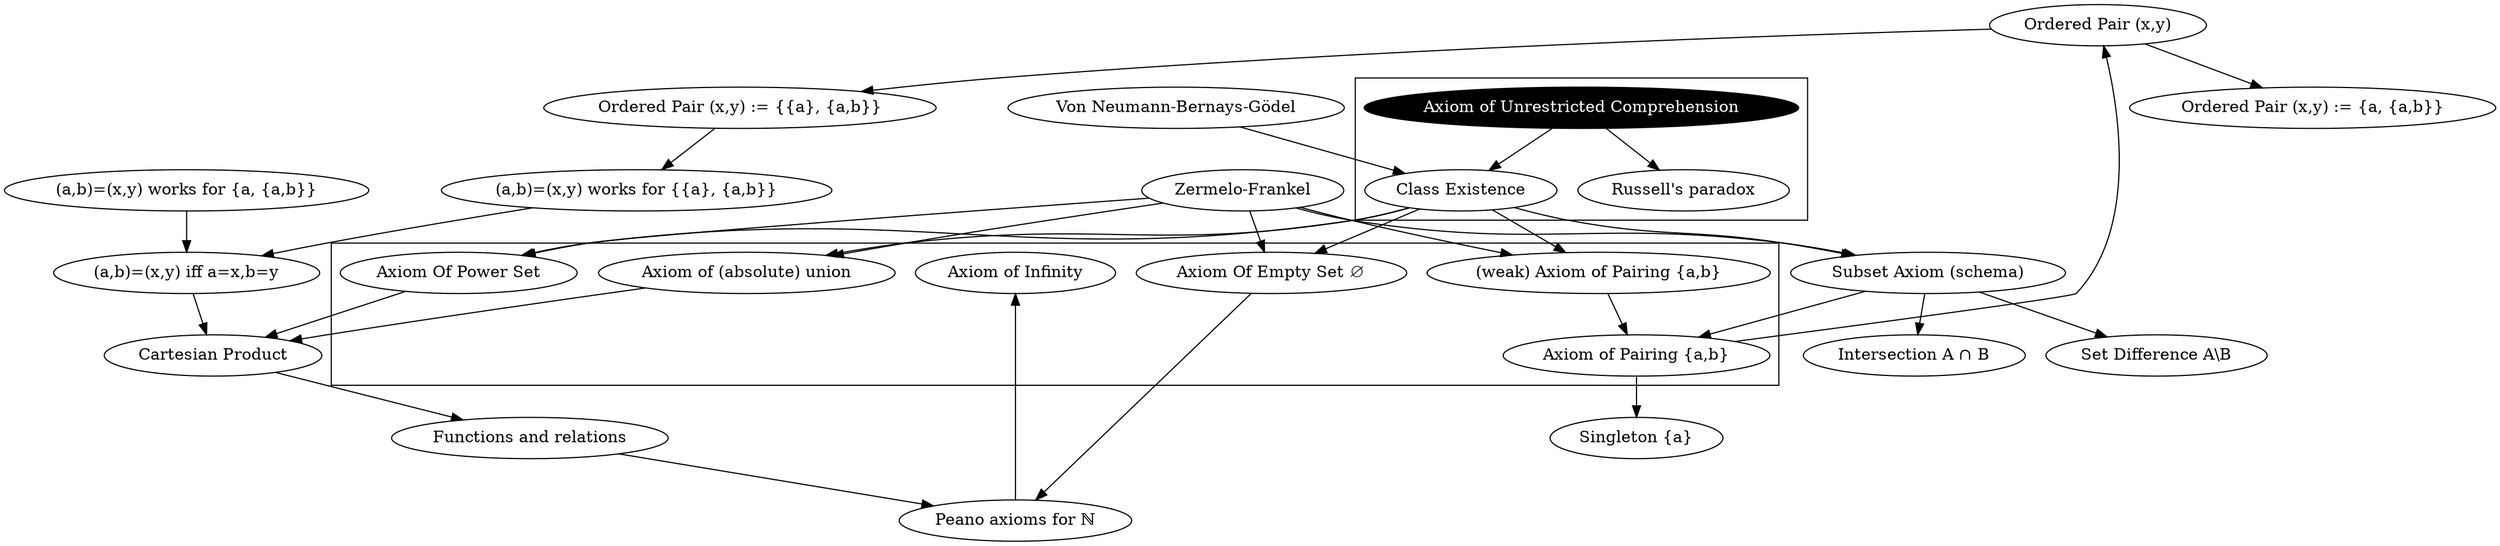 strict digraph {
    UnrestrictedComprehension [label="Axiom of Unrestricted Comprehension" style=filled fillcolor=black fontcolor=white]
    RussellsParadox [label="Russell's paradox"]
    ClassExistence [label="Class Existence"]

    subgraph clusterUnrestrictedComprehension {
        UnrestrictedComprehension -> RussellsParadox
        UnrestrictedComprehension -> ClassExistence
    }

    ZF [label="Zermelo-Frankel"]
    NBG [label="Von Neumann-Bernays-G&ouml;del"]

    NBG -> ClassExistence

    SubsetAxiom [label="Subset Axiom (schema)"]
    AxiomOfEmptySet [label="Axiom Of Empty Set &#x2205;"]

    Intersection [label="Intersection A &#x2229; B"]
    SetDifference [label="Set Difference A\\B"]

    SubsetAxiom -> {Intersection, SetDifference}

    AxiomOfPairing [label="Axiom of Pairing {a,b}"]
    AxiomOfPairingWeak [label="(weak) Axiom of Pairing {a,b}"]

    {AxiomOfPairingWeak, SubsetAxiom} -> AxiomOfPairing

    Singleton [label="Singleton {a}"]
    OrderedPair [label="Ordered Pair (x,y)"]
    OrderedPairKuratowski [label="Ordered Pair (x,y) := {{a}, {a,b}}"]
    OrderedPairTarksiGrothendieck [label="Ordered Pair (x,y) := {a, {a,b}}"]

    AxiomOfPairing -> {Singleton, OrderedPair}
    OrderedPair -> {OrderedPairKuratowski, OrderedPairTarksiGrothendieck}

    OrderedPairCoordinatewiseEquality [label="(a,b)=(x,y) iff a=x,b=y"]
    OrderedPairCoordinatewiseEqualityKuratowski [label="(a,b)=(x,y) works for {{a}, {a,b}}"]
    OrderedPairCoordinatewiseEqualityTarksiGrothendieck [label="(a,b)=(x,y) works for {a, {a,b}}"]

    {OrderedPairCoordinatewiseEqualityKuratowski OrderedPairCoordinatewiseEqualityTarksiGrothendieck} -> OrderedPairCoordinatewiseEquality
    OrderedPairKuratowski -> OrderedPairCoordinatewiseEqualityKuratowski

    AxiomOfAbsoluteUnion [label="Axiom of (absolute) union"]
    CartesianProduct [label="Cartesian Product"]
    AxiomOfPowerSet [label="Axiom Of Power Set"]

    FunctionsAndRelations [label="Functions and relations"]

    {AxiomOfAbsoluteUnion, AxiomOfPowerSet, OrderedPairCoordinatewiseEquality} -> CartesianProduct -> FunctionsAndRelations

    PeanoAxioms [label="Peano axioms for &#x2115;"]
    AxiomOfInfinity [label="Axiom of Infinity"]

    {FunctionsAndRelations, AxiomOfEmptySet} -> PeanoAxioms -> AxiomOfInfinity

    ZF -> {SubsetAxiom AxiomOfEmptySet AxiomOfPairingWeak AxiomOfAbsoluteUnion AxiomOfPowerSet }
    ClassExistence -> { SubsetAxiom AxiomOfEmptySet AxiomOfPairingWeak AxiomOfAbsoluteUnion AxiomOfPowerSet }


    subgraph clusterSetSpawn {
        AxiomOfEmptySet
        AxiomOfPairingWeak
        AxiomOfPairing
        AxiomOfAbsoluteUnion
        AxiomOfPowerSet
        AxiomOfInfinity
    }
}
